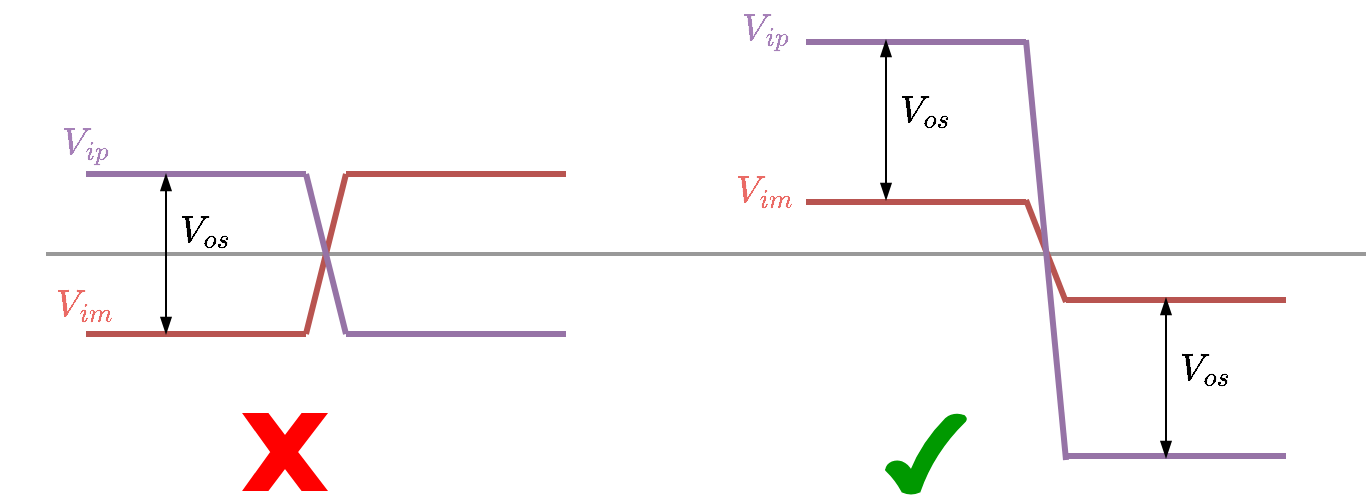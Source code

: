 <mxfile version="24.7.17">
  <diagram name="Page-1" id="XclZVERu2WdhKHsQe5fh">
    <mxGraphModel dx="824" dy="651" grid="1" gridSize="10" guides="1" tooltips="1" connect="1" arrows="1" fold="1" page="1" pageScale="1" pageWidth="850" pageHeight="1100" math="1" shadow="0">
      <root>
        <mxCell id="0" />
        <mxCell id="1" parent="0" />
        <mxCell id="Y9bTYKxA64llq5RolbbK-25" value="" style="endArrow=none;html=1;rounded=0;strokeWidth=2;strokeColor=#999999;" edge="1" parent="1">
          <mxGeometry width="50" height="50" relative="1" as="geometry">
            <mxPoint x="20" y="240" as="sourcePoint" />
            <mxPoint x="680" y="240" as="targetPoint" />
          </mxGeometry>
        </mxCell>
        <mxCell id="Y9bTYKxA64llq5RolbbK-1" value="" style="endArrow=none;html=1;rounded=0;strokeWidth=3;fillColor=#e1d5e7;strokeColor=#9673a6;" edge="1" parent="1">
          <mxGeometry width="50" height="50" relative="1" as="geometry">
            <mxPoint x="40" y="200" as="sourcePoint" />
            <mxPoint x="150" y="200" as="targetPoint" />
          </mxGeometry>
        </mxCell>
        <mxCell id="Y9bTYKxA64llq5RolbbK-2" value="" style="endArrow=none;html=1;rounded=0;strokeWidth=3;fillColor=#f8cecc;strokeColor=#b85450;" edge="1" parent="1">
          <mxGeometry width="50" height="50" relative="1" as="geometry">
            <mxPoint x="40" y="280" as="sourcePoint" />
            <mxPoint x="150" y="280" as="targetPoint" />
          </mxGeometry>
        </mxCell>
        <mxCell id="Y9bTYKxA64llq5RolbbK-3" value="" style="endArrow=none;html=1;rounded=0;strokeWidth=3;fillColor=#e1d5e7;strokeColor=#9673a6;" edge="1" parent="1">
          <mxGeometry width="50" height="50" relative="1" as="geometry">
            <mxPoint x="170" y="280" as="sourcePoint" />
            <mxPoint x="280" y="280" as="targetPoint" />
          </mxGeometry>
        </mxCell>
        <mxCell id="Y9bTYKxA64llq5RolbbK-4" value="" style="endArrow=none;html=1;rounded=0;strokeWidth=3;fillColor=#f8cecc;strokeColor=#b85450;" edge="1" parent="1">
          <mxGeometry width="50" height="50" relative="1" as="geometry">
            <mxPoint x="170" y="200" as="sourcePoint" />
            <mxPoint x="280" y="200" as="targetPoint" />
          </mxGeometry>
        </mxCell>
        <mxCell id="Y9bTYKxA64llq5RolbbK-5" value="" style="endArrow=none;html=1;rounded=0;strokeWidth=3;fillColor=#f8cecc;strokeColor=#b85450;" edge="1" parent="1">
          <mxGeometry width="50" height="50" relative="1" as="geometry">
            <mxPoint x="150" y="280" as="sourcePoint" />
            <mxPoint x="170" y="200" as="targetPoint" />
          </mxGeometry>
        </mxCell>
        <mxCell id="Y9bTYKxA64llq5RolbbK-6" value="" style="endArrow=none;html=1;rounded=0;strokeWidth=3;fillColor=#e1d5e7;strokeColor=#9673a6;" edge="1" parent="1">
          <mxGeometry width="50" height="50" relative="1" as="geometry">
            <mxPoint x="150" y="200" as="sourcePoint" />
            <mxPoint x="170" y="280" as="targetPoint" />
          </mxGeometry>
        </mxCell>
        <mxCell id="Y9bTYKxA64llq5RolbbK-8" value="&lt;font color=&quot;#a680b8&quot; style=&quot;font-size: 16px;&quot;&gt;&lt;b&gt;$$V_{ip}$$&lt;/b&gt;&lt;/font&gt;" style="text;html=1;align=center;verticalAlign=middle;whiteSpace=wrap;rounded=0;" vertex="1" parent="1">
          <mxGeometry x="10" y="170" width="60" height="30" as="geometry" />
        </mxCell>
        <mxCell id="Y9bTYKxA64llq5RolbbK-9" value="&lt;font color=&quot;#ea6b66&quot; style=&quot;font-size: 16px;&quot;&gt;&lt;b&gt;$$V_{im}$$&lt;/b&gt;&lt;/font&gt;" style="text;html=1;align=center;verticalAlign=middle;whiteSpace=wrap;rounded=0;" vertex="1" parent="1">
          <mxGeometry x="10" y="250" width="60" height="30" as="geometry" />
        </mxCell>
        <mxCell id="Y9bTYKxA64llq5RolbbK-10" value="" style="verticalLabelPosition=bottom;verticalAlign=top;html=1;shape=mxgraph.basic.x;strokeColor=#FF0000;fillColor=#FF0000;" vertex="1" parent="1">
          <mxGeometry x="119" y="320" width="41" height="38" as="geometry" />
        </mxCell>
        <mxCell id="Y9bTYKxA64llq5RolbbK-11" value="" style="endArrow=none;html=1;rounded=0;strokeWidth=3;fillColor=#e1d5e7;strokeColor=#9673a6;" edge="1" parent="1">
          <mxGeometry width="50" height="50" relative="1" as="geometry">
            <mxPoint x="400" y="134" as="sourcePoint" />
            <mxPoint x="510" y="134" as="targetPoint" />
          </mxGeometry>
        </mxCell>
        <mxCell id="Y9bTYKxA64llq5RolbbK-12" value="" style="endArrow=none;html=1;rounded=0;strokeWidth=3;fillColor=#f8cecc;strokeColor=#b85450;" edge="1" parent="1">
          <mxGeometry width="50" height="50" relative="1" as="geometry">
            <mxPoint x="400" y="214" as="sourcePoint" />
            <mxPoint x="510" y="214" as="targetPoint" />
          </mxGeometry>
        </mxCell>
        <mxCell id="Y9bTYKxA64llq5RolbbK-13" value="" style="endArrow=none;html=1;rounded=0;strokeWidth=3;fillColor=#e1d5e7;strokeColor=#9673a6;" edge="1" parent="1">
          <mxGeometry width="50" height="50" relative="1" as="geometry">
            <mxPoint x="530" y="341" as="sourcePoint" />
            <mxPoint x="640" y="341" as="targetPoint" />
          </mxGeometry>
        </mxCell>
        <mxCell id="Y9bTYKxA64llq5RolbbK-14" value="" style="endArrow=none;html=1;rounded=0;strokeWidth=3;fillColor=#f8cecc;strokeColor=#b85450;" edge="1" parent="1">
          <mxGeometry width="50" height="50" relative="1" as="geometry">
            <mxPoint x="530" y="263" as="sourcePoint" />
            <mxPoint x="640" y="263" as="targetPoint" />
          </mxGeometry>
        </mxCell>
        <mxCell id="Y9bTYKxA64llq5RolbbK-15" value="" style="endArrow=none;html=1;rounded=0;strokeWidth=3;fillColor=#f8cecc;strokeColor=#b85450;" edge="1" parent="1">
          <mxGeometry width="50" height="50" relative="1" as="geometry">
            <mxPoint x="530" y="264" as="sourcePoint" />
            <mxPoint x="510" y="213" as="targetPoint" />
          </mxGeometry>
        </mxCell>
        <mxCell id="Y9bTYKxA64llq5RolbbK-16" value="" style="endArrow=none;html=1;rounded=0;strokeWidth=3;fillColor=#e1d5e7;strokeColor=#9673a6;" edge="1" parent="1">
          <mxGeometry width="50" height="50" relative="1" as="geometry">
            <mxPoint x="510" y="133" as="sourcePoint" />
            <mxPoint x="530" y="343" as="targetPoint" />
          </mxGeometry>
        </mxCell>
        <mxCell id="Y9bTYKxA64llq5RolbbK-18" value="" style="endArrow=blockThin;html=1;rounded=0;endFill=1;startArrow=blockThin;startFill=1;" edge="1" parent="1">
          <mxGeometry width="50" height="50" relative="1" as="geometry">
            <mxPoint x="80" y="280" as="sourcePoint" />
            <mxPoint x="80" y="200" as="targetPoint" />
          </mxGeometry>
        </mxCell>
        <mxCell id="Y9bTYKxA64llq5RolbbK-19" value="&lt;font style=&quot;font-size: 16px;&quot;&gt;&lt;b style=&quot;&quot;&gt;$$V_{os}$$&lt;/b&gt;&lt;/font&gt;" style="text;html=1;align=center;verticalAlign=middle;whiteSpace=wrap;rounded=0;" vertex="1" parent="1">
          <mxGeometry x="70" y="213" width="60" height="30" as="geometry" />
        </mxCell>
        <mxCell id="Y9bTYKxA64llq5RolbbK-21" value="" style="endArrow=blockThin;html=1;rounded=0;endFill=1;startArrow=blockThin;startFill=1;" edge="1" parent="1">
          <mxGeometry width="50" height="50" relative="1" as="geometry">
            <mxPoint x="440" y="213" as="sourcePoint" />
            <mxPoint x="440" y="133" as="targetPoint" />
          </mxGeometry>
        </mxCell>
        <mxCell id="Y9bTYKxA64llq5RolbbK-22" value="&lt;font style=&quot;font-size: 16px;&quot;&gt;&lt;b style=&quot;&quot;&gt;$$V_{os}$$&lt;/b&gt;&lt;/font&gt;" style="text;html=1;align=center;verticalAlign=middle;whiteSpace=wrap;rounded=0;" vertex="1" parent="1">
          <mxGeometry x="430" y="153" width="60" height="30" as="geometry" />
        </mxCell>
        <mxCell id="Y9bTYKxA64llq5RolbbK-23" value="" style="endArrow=blockThin;html=1;rounded=0;endFill=1;startArrow=blockThin;startFill=1;" edge="1" parent="1">
          <mxGeometry width="50" height="50" relative="1" as="geometry">
            <mxPoint x="580" y="342" as="sourcePoint" />
            <mxPoint x="580" y="262" as="targetPoint" />
          </mxGeometry>
        </mxCell>
        <mxCell id="Y9bTYKxA64llq5RolbbK-24" value="&lt;font style=&quot;font-size: 16px;&quot;&gt;&lt;b style=&quot;&quot;&gt;$$V_{os}$$&lt;/b&gt;&lt;/font&gt;" style="text;html=1;align=center;verticalAlign=middle;whiteSpace=wrap;rounded=0;" vertex="1" parent="1">
          <mxGeometry x="570" y="282" width="60" height="30" as="geometry" />
        </mxCell>
        <mxCell id="Y9bTYKxA64llq5RolbbK-26" value="" style="verticalLabelPosition=bottom;verticalAlign=top;html=1;shape=mxgraph.basic.tick;strokeColor=#009900;fillColor=#009900;" vertex="1" parent="1">
          <mxGeometry x="440" y="320" width="40" height="40" as="geometry" />
        </mxCell>
        <mxCell id="Y9bTYKxA64llq5RolbbK-27" value="&lt;font color=&quot;#a680b8&quot; style=&quot;font-size: 16px;&quot;&gt;&lt;b&gt;$$V_{ip}$$&lt;/b&gt;&lt;/font&gt;" style="text;html=1;align=center;verticalAlign=middle;whiteSpace=wrap;rounded=0;" vertex="1" parent="1">
          <mxGeometry x="350" y="113" width="60" height="30" as="geometry" />
        </mxCell>
        <mxCell id="Y9bTYKxA64llq5RolbbK-28" value="&lt;font color=&quot;#ea6b66&quot; style=&quot;font-size: 16px;&quot;&gt;&lt;b&gt;$$V_{im}$$&lt;/b&gt;&lt;/font&gt;" style="text;html=1;align=center;verticalAlign=middle;whiteSpace=wrap;rounded=0;" vertex="1" parent="1">
          <mxGeometry x="350" y="193" width="60" height="30" as="geometry" />
        </mxCell>
      </root>
    </mxGraphModel>
  </diagram>
</mxfile>

